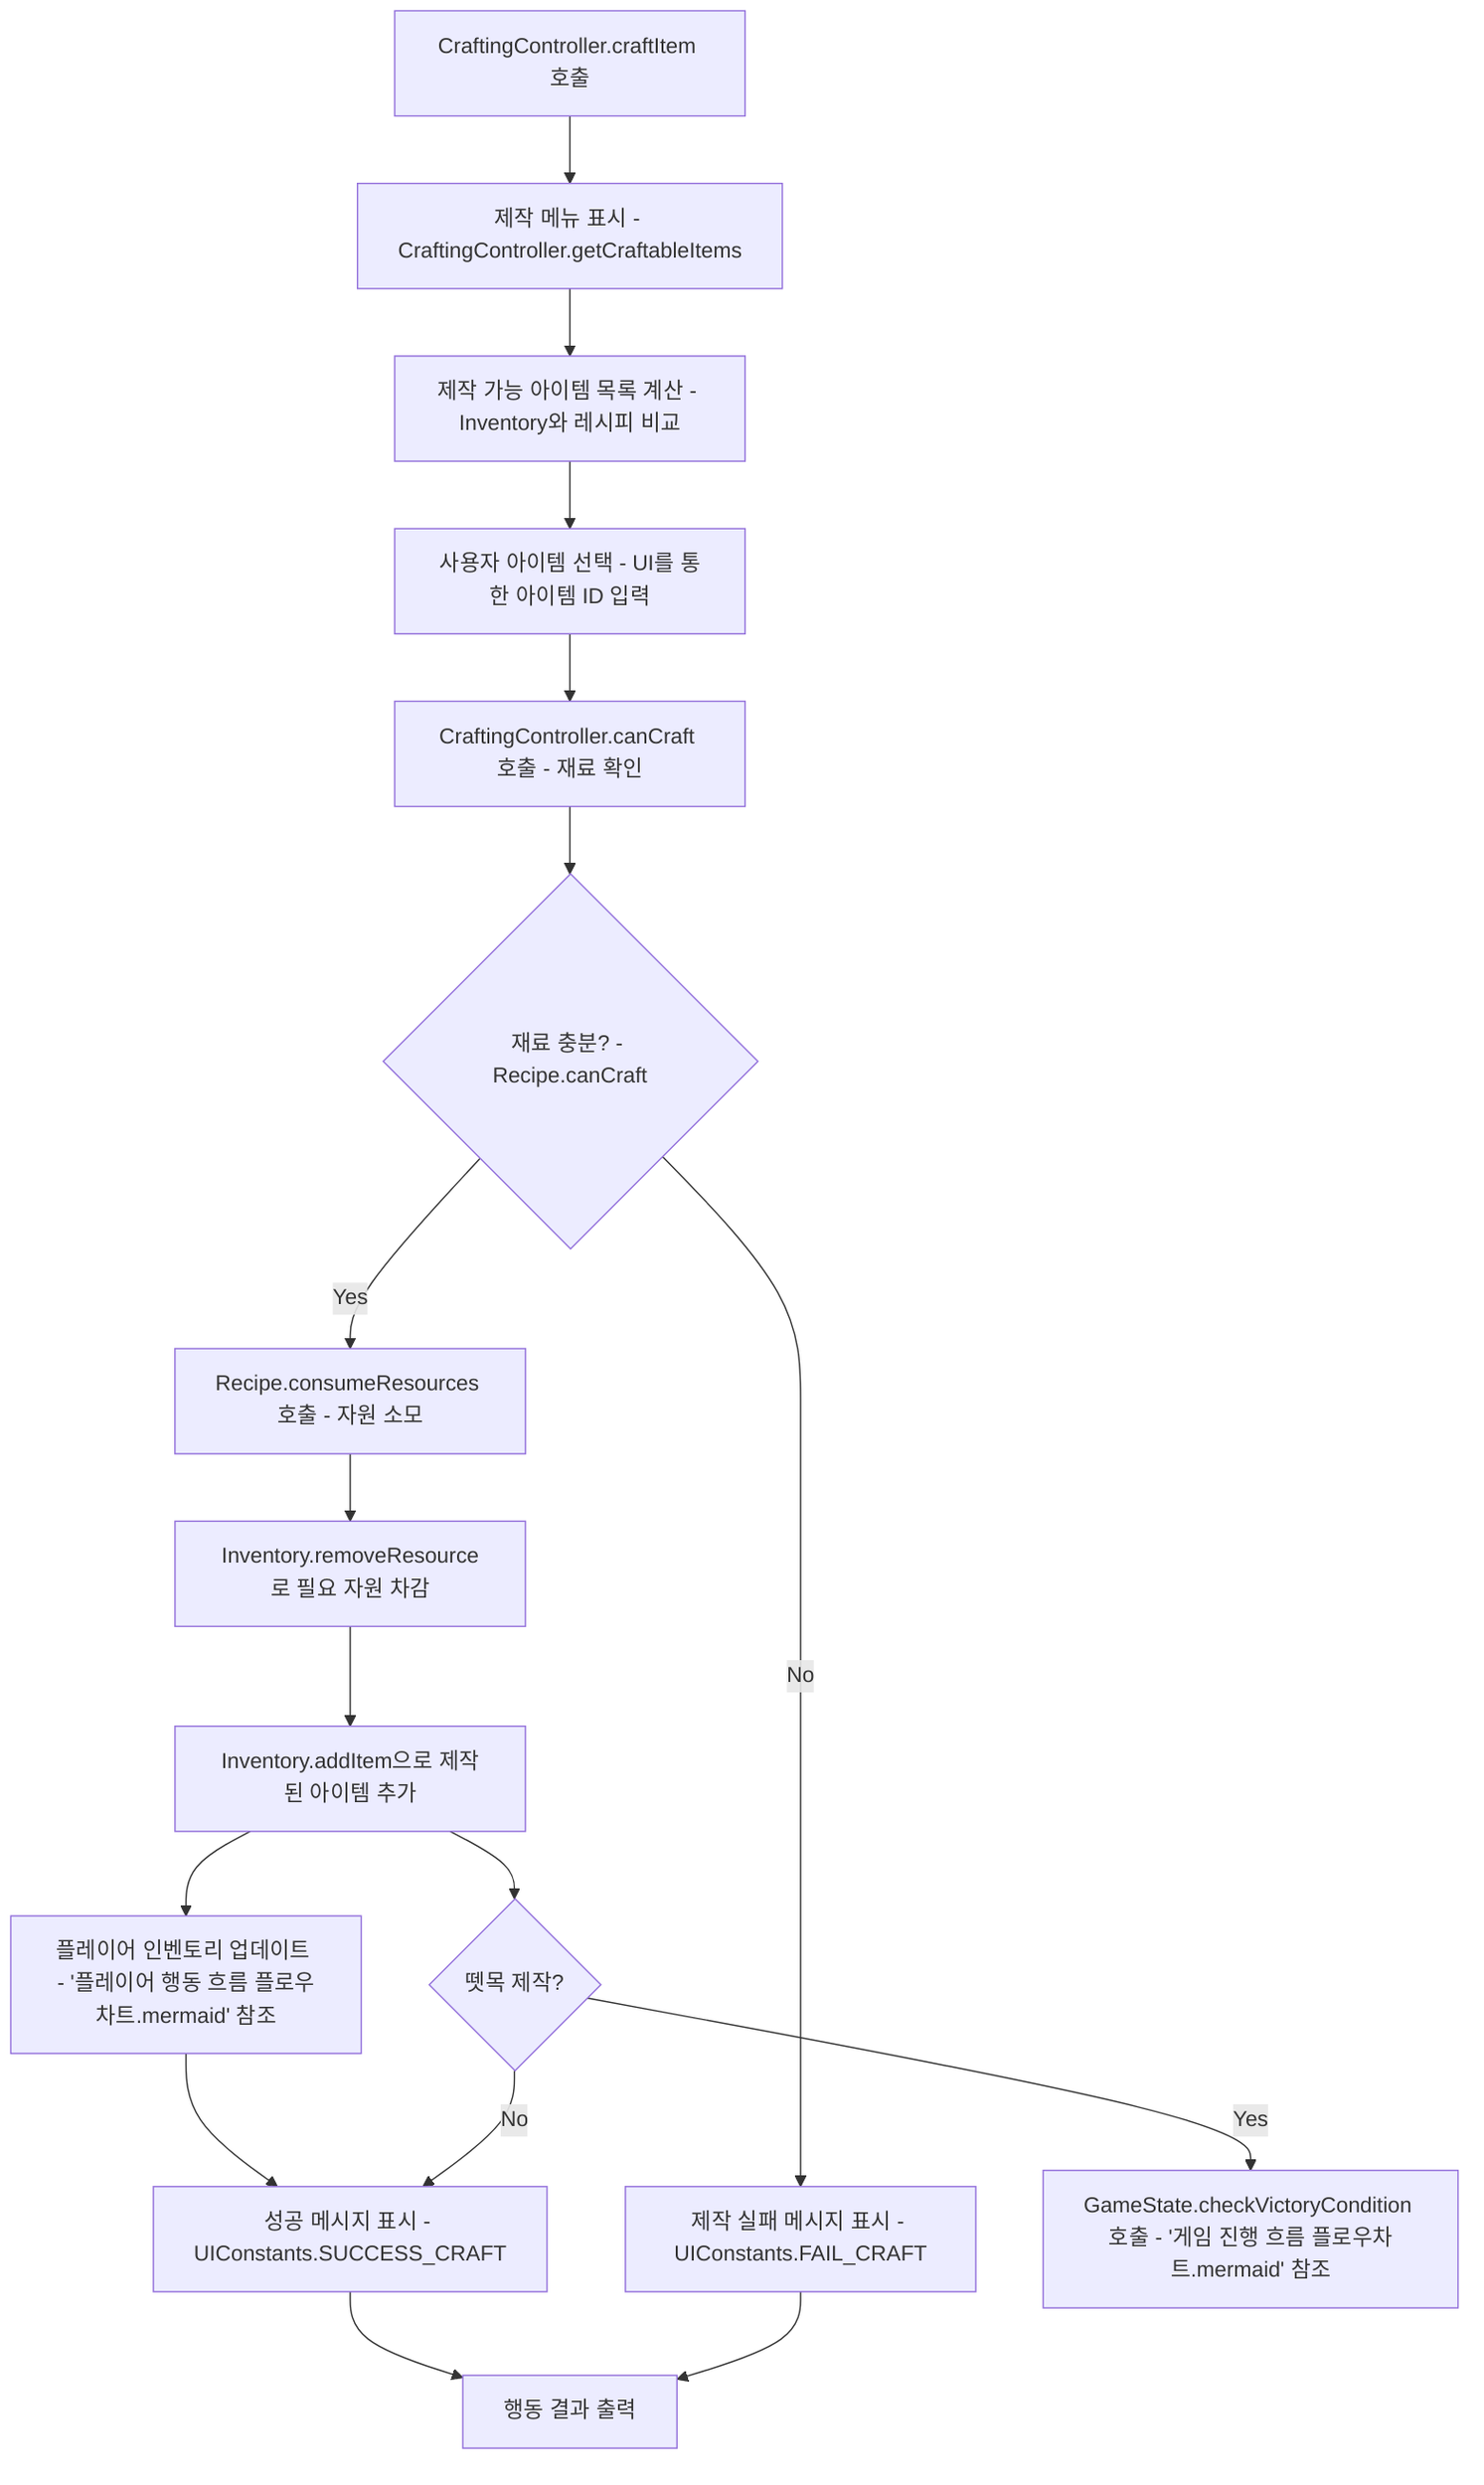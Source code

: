 flowchart TD
    A[CraftingController.craftItem 호출] --> B[제작 메뉴 표시 - CraftingController.getCraftableItems]
    B --> C[제작 가능 아이템 목록 계산 - Inventory와 레시피 비교]
    C --> D[사용자 아이템 선택 - UI를 통한 아이템 ID 입력]
    D --> E[CraftingController.canCraft 호출 - 재료 확인]
    E --> F{재료 충분? - Recipe.canCraft}
    
    F -->|Yes| G1[Recipe.consumeResources 호출 - 자원 소모]
    G1 --> G2[Inventory.removeResource로 필요 자원 차감]
    G2 --> G3[Inventory.addItem으로 제작된 아이템 추가]
    G3 --> G4[플레이어 인벤토리 업데이트 - '플레이어 행동 흐름 플로우차트.mermaid' 참조]
    G4 --> H[성공 메시지 표시 - UIConstants.SUCCESS_CRAFT]
    
    F -->|No| I[제작 실패 메시지 표시 - UIConstants.FAIL_CRAFT]
    
    H --> J[행동 결과 출력]
    I --> J
    
    %% 특별 아이템 검사 (뗏목 제작 시 게임 승리 조건 확인)
    G3 --> K{뗏목 제작?}
    K -->|Yes| L[GameState.checkVictoryCondition 호출 - '게임 진행 흐름 플로우차트.mermaid' 참조]
    K -->|No| H